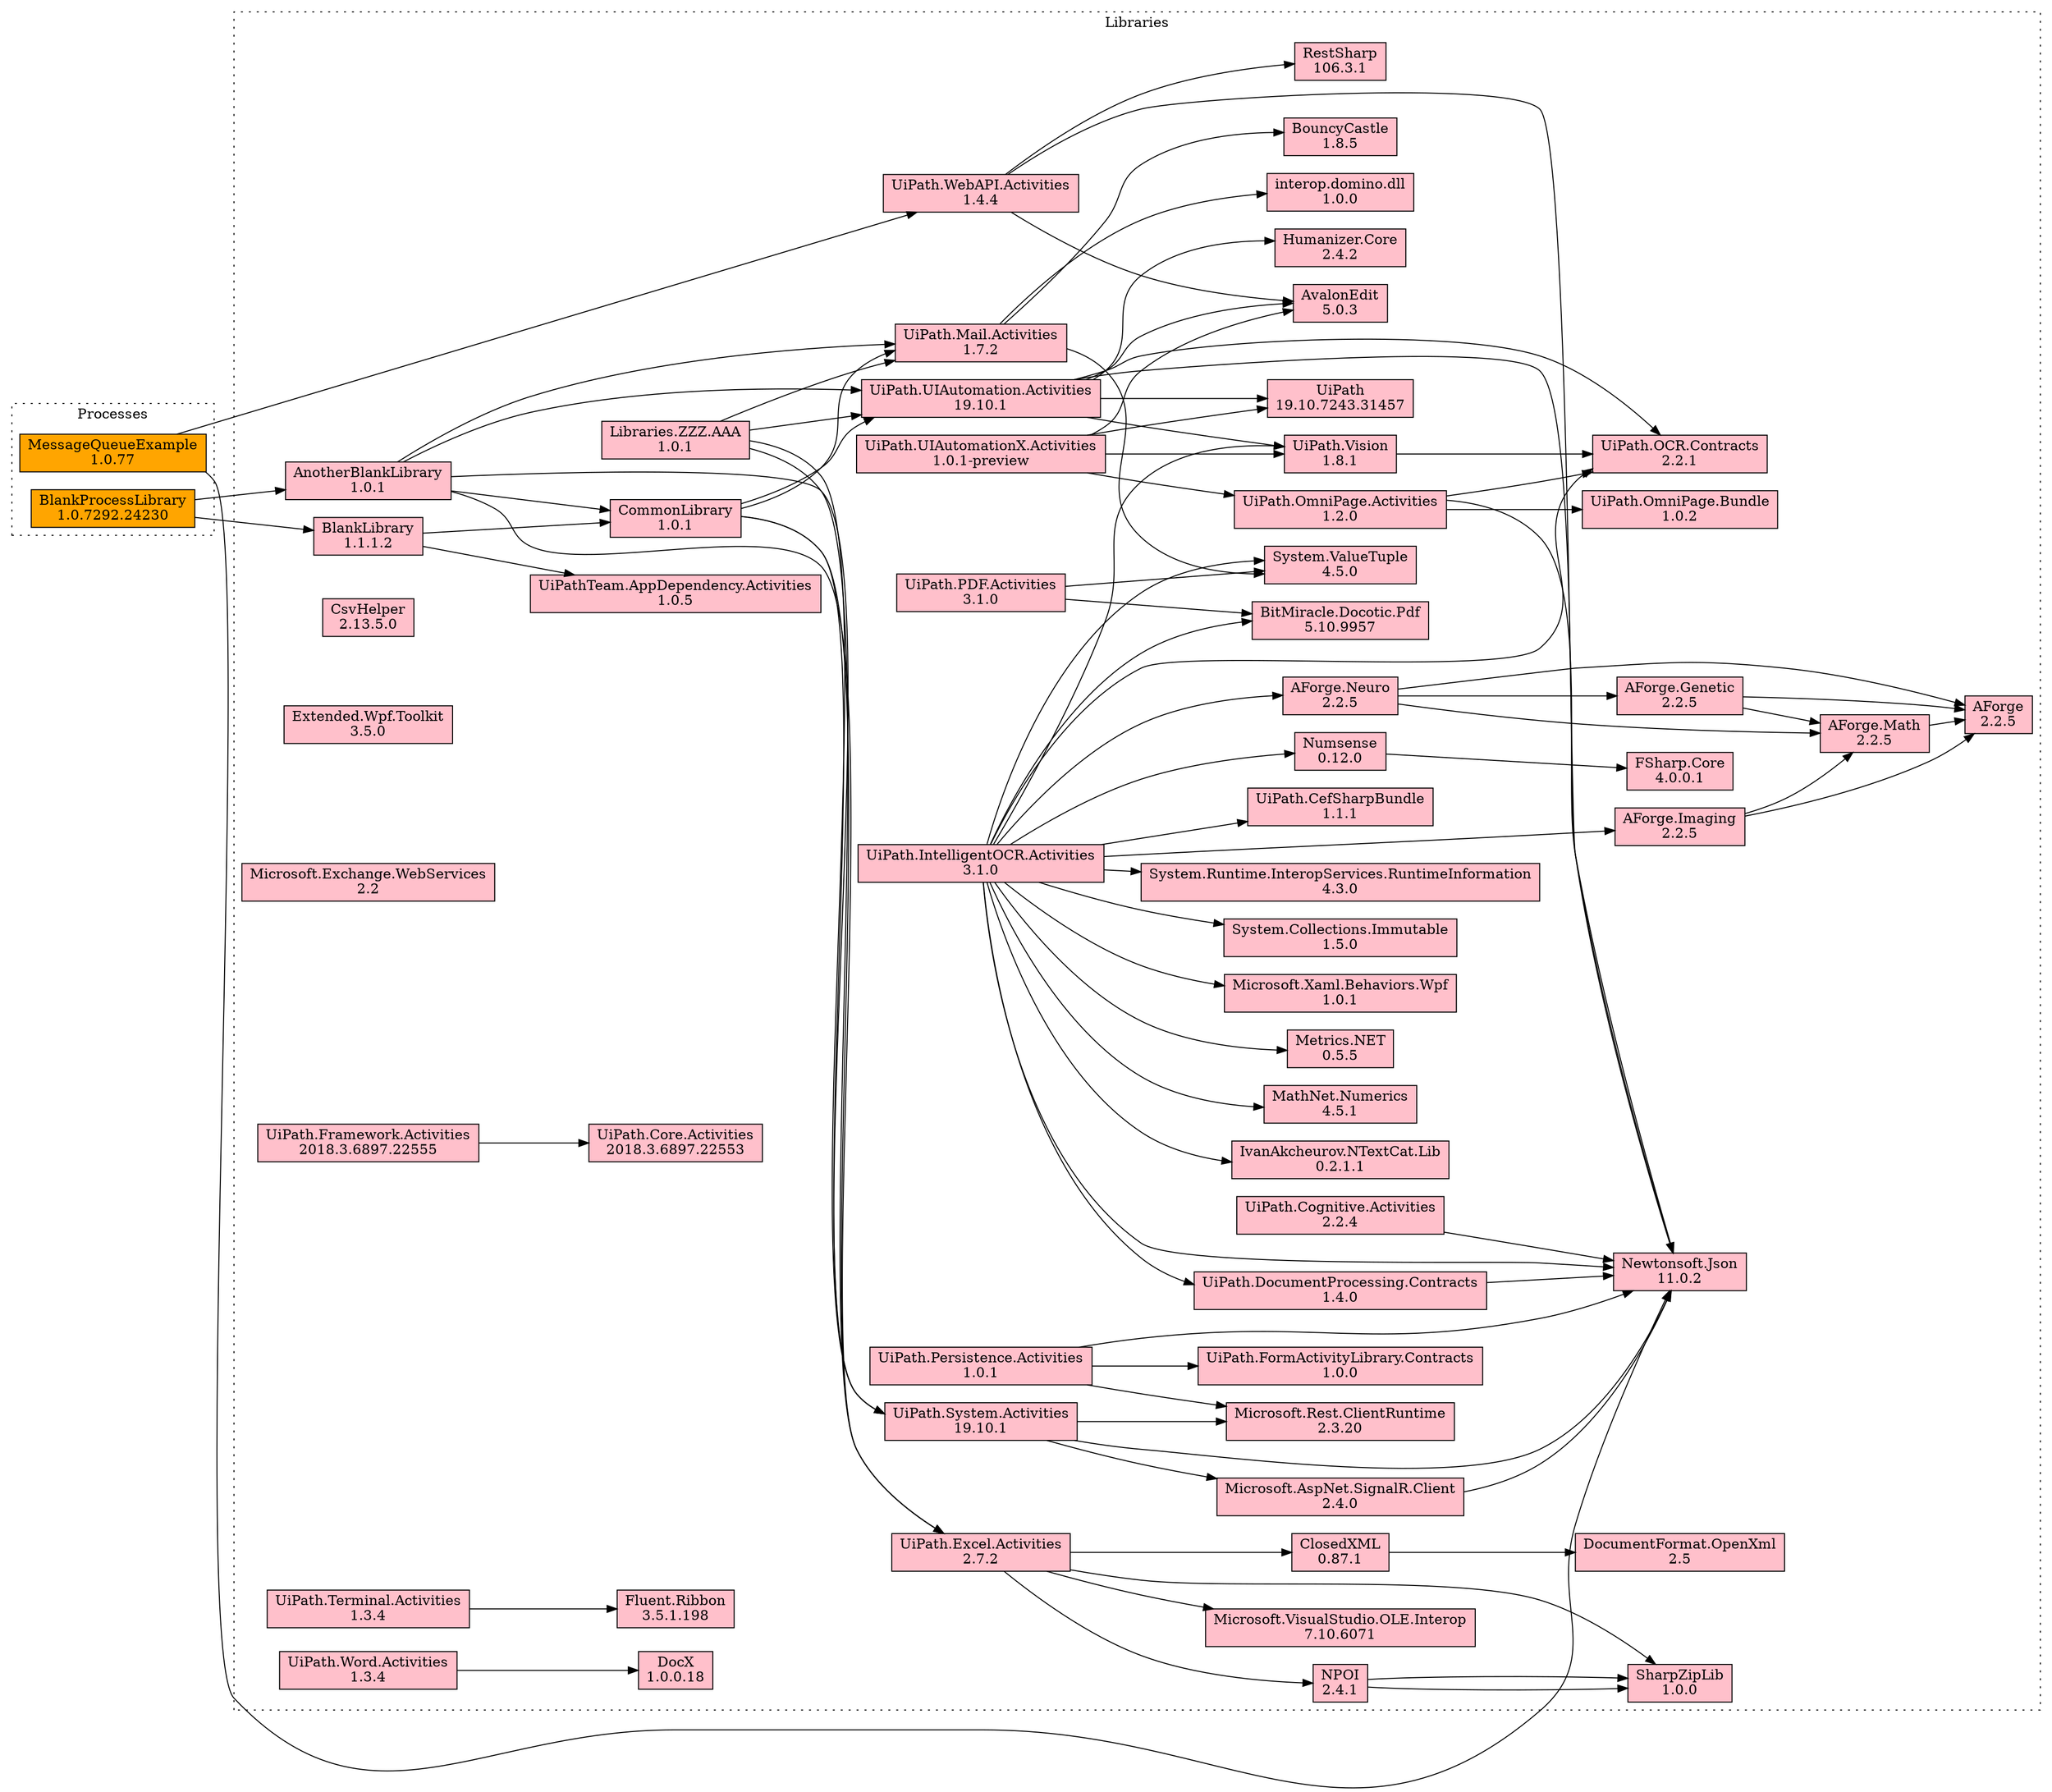 digraph {
rankdir = LR; node [shape="box",style=filled,fillcolor=pink]
subgraph cluster_0 {
label="Processes"; style="dotted";
node [fillcolor=orange,color=black,fontcolor=black];
"BlankProcessLibrary\n1.0.7292.24230";
"MessageQueueExample\n1.0.77";
}
subgraph cluster_1 {
label="Libraries"; style="dotted";
node [fillcolor=pink,color=black,fontcolor=black];
"AForge\n2.2.5";
"AForge.Genetic\n2.2.5";
"AForge.Imaging\n2.2.5";
"AForge.Math\n2.2.5";
"AForge.Neuro\n2.2.5";
"AnotherBlankLibrary\n1.0.1";
"AvalonEdit\n5.0.3";
"BitMiracle.Docotic.Pdf\n5.10.9957";
"BlankLibrary\n1.1.1.2";
"BouncyCastle\n1.8.5";
"ClosedXML\n0.87.1";
"CommonLibrary\n1.0.1";
"CsvHelper\n2.13.5.0";
"DocumentFormat.OpenXml\n2.5";
"DocX\n1.0.0.18";
"Extended.Wpf.Toolkit\n3.5.0";
"Fluent.Ribbon\n3.5.1.198";
"FSharp.Core\n4.0.0.1";
"Humanizer.Core\n2.4.2";
"interop.domino.dll\n1.0.0";
"IvanAkcheurov.NTextCat.Lib\n0.2.1.1";
"Libraries.ZZZ.AAA\n1.0.1";
"MathNet.Numerics\n4.5.1";
"Metrics.NET\n0.5.5";
"Microsoft.AspNet.SignalR.Client\n2.4.0";
"Microsoft.Exchange.WebServices\n2.2";
"Microsoft.Rest.ClientRuntime\n2.3.20";
"Microsoft.VisualStudio.OLE.Interop\n7.10.6071";
"Microsoft.Xaml.Behaviors.Wpf\n1.0.1";
"Newtonsoft.Json\n11.0.2";
"NPOI\n2.4.1";
"Numsense\n0.12.0";
"RestSharp\n106.3.1";
"SharpZipLib\n1.0.0";
"System.Collections.Immutable\n1.5.0";
"System.Runtime.InteropServices.RuntimeInformation\n4.3.0";
"System.ValueTuple\n4.5.0";
"UiPath\n19.10.7243.31457";
"UiPath.CefSharpBundle\n1.1.1";
"UiPath.Cognitive.Activities\n2.2.4";
"UiPath.Core.Activities\n2018.3.6897.22553";
"UiPath.DocumentProcessing.Contracts\n1.4.0";
"UiPath.Excel.Activities\n2.7.2";
"UiPath.FormActivityLibrary.Contracts\n1.0.0";
"UiPath.Framework.Activities\n2018.3.6897.22555";
"UiPath.IntelligentOCR.Activities\n3.1.0";
"UiPath.Mail.Activities\n1.7.2";
"UiPath.OCR.Contracts\n2.2.1";
"UiPath.OmniPage.Activities\n1.2.0";
"UiPath.OmniPage.Bundle\n1.0.2";
"UiPath.PDF.Activities\n3.1.0";
"UiPath.Persistence.Activities\n1.0.1";
"UiPath.System.Activities\n19.10.1";
"UiPath.Terminal.Activities\n1.3.4";
"UiPath.UIAutomation.Activities\n19.10.1";
"UiPath.UIAutomationX.Activities\n1.0.1-preview";
"UiPath.Vision\n1.8.1";
"UiPath.WebAPI.Activities\n1.4.4";
"UiPath.Word.Activities\n1.3.4";
"UiPathTeam.AppDependency.Activities\n1.0.5";
}
"BlankProcessLibrary\n1.0.7292.24230"->"AnotherBlankLibrary\n1.0.1";
"BlankProcessLibrary\n1.0.7292.24230"->"BlankLibrary\n1.1.1.2";
"MessageQueueExample\n1.0.77"->"Newtonsoft.Json\n11.0.2";
"MessageQueueExample\n1.0.77"->"UiPath.WebAPI.Activities\n1.4.4";
"AForge.Genetic\n2.2.5"->"AForge\n2.2.5";
"AForge.Genetic\n2.2.5"->"AForge.Math\n2.2.5";
"AForge.Imaging\n2.2.5"->"AForge\n2.2.5";
"AForge.Imaging\n2.2.5"->"AForge.Math\n2.2.5";
"AForge.Math\n2.2.5"->"AForge\n2.2.5";
"AForge.Neuro\n2.2.5"->"AForge\n2.2.5";
"AForge.Neuro\n2.2.5"->"AForge.Math\n2.2.5";
"AForge.Neuro\n2.2.5"->"AForge.Genetic\n2.2.5";
"AnotherBlankLibrary\n1.0.1"->"CommonLibrary\n1.0.1";
"AnotherBlankLibrary\n1.0.1"->"UiPath.Excel.Activities\n2.7.2";
"AnotherBlankLibrary\n1.0.1"->"UiPath.Mail.Activities\n1.7.2";
"AnotherBlankLibrary\n1.0.1"->"UiPath.System.Activities\n19.10.1";
"AnotherBlankLibrary\n1.0.1"->"UiPath.UIAutomation.Activities\n19.10.1";
"BlankLibrary\n1.1.1.2"->"CommonLibrary\n1.0.1";
"BlankLibrary\n1.1.1.2"->"UiPathTeam.AppDependency.Activities\n1.0.5";
"ClosedXML\n0.87.1"->"DocumentFormat.OpenXml\n2.5";
"CommonLibrary\n1.0.1"->"UiPath.Excel.Activities\n2.7.2";
"CommonLibrary\n1.0.1"->"UiPath.Mail.Activities\n1.7.2";
"CommonLibrary\n1.0.1"->"UiPath.System.Activities\n19.10.1";
"CommonLibrary\n1.0.1"->"UiPath.UIAutomation.Activities\n19.10.1";
"Libraries.ZZZ.AAA\n1.0.1"->"UiPath.Excel.Activities\n2.7.2";
"Libraries.ZZZ.AAA\n1.0.1"->"UiPath.Mail.Activities\n1.7.2";
"Libraries.ZZZ.AAA\n1.0.1"->"UiPath.System.Activities\n19.10.1";
"Libraries.ZZZ.AAA\n1.0.1"->"UiPath.UIAutomation.Activities\n19.10.1";
"Microsoft.AspNet.SignalR.Client\n2.4.0"->"Newtonsoft.Json\n11.0.2";
"NPOI\n2.4.1"->"SharpZipLib\n1.0.0";
"NPOI\n2.4.1"->"SharpZipLib\n1.0.0";
"Numsense\n0.12.0"->"FSharp.Core\n4.0.0.1";
"UiPath.Cognitive.Activities\n2.2.4"->"Newtonsoft.Json\n11.0.2";
"UiPath.DocumentProcessing.Contracts\n1.4.0"->"Newtonsoft.Json\n11.0.2";
"UiPath.Excel.Activities\n2.7.2"->"ClosedXML\n0.87.1";
"UiPath.Excel.Activities\n2.7.2"->"Microsoft.VisualStudio.OLE.Interop\n7.10.6071";
"UiPath.Excel.Activities\n2.7.2"->"NPOI\n2.4.1";
"UiPath.Excel.Activities\n2.7.2"->"SharpZipLib\n1.0.0";
"UiPath.Framework.Activities\n2018.3.6897.22555"->"UiPath.Core.Activities\n2018.3.6897.22553";
"UiPath.IntelligentOCR.Activities\n3.1.0"->"UiPath.Vision\n1.8.1";
"UiPath.IntelligentOCR.Activities\n3.1.0"->"UiPath.OCR.Contracts\n2.2.1";
"UiPath.IntelligentOCR.Activities\n3.1.0"->"UiPath.DocumentProcessing.Contracts\n1.4.0";
"UiPath.IntelligentOCR.Activities\n3.1.0"->"UiPath.CefSharpBundle\n1.1.1";
"UiPath.IntelligentOCR.Activities\n3.1.0"->"Microsoft.Xaml.Behaviors.Wpf\n1.0.1";
"UiPath.IntelligentOCR.Activities\n3.1.0"->"Newtonsoft.Json\n11.0.2";
"UiPath.IntelligentOCR.Activities\n3.1.0"->"System.Collections.Immutable\n1.5.0";
"UiPath.IntelligentOCR.Activities\n3.1.0"->"System.ValueTuple\n4.5.0";
"UiPath.IntelligentOCR.Activities\n3.1.0"->"Metrics.NET\n0.5.5";
"UiPath.IntelligentOCR.Activities\n3.1.0"->"BitMiracle.Docotic.Pdf\n5.10.9957";
"UiPath.IntelligentOCR.Activities\n3.1.0"->"IvanAkcheurov.NTextCat.Lib\n0.2.1.1";
"UiPath.IntelligentOCR.Activities\n3.1.0"->"AForge.Imaging\n2.2.5";
"UiPath.IntelligentOCR.Activities\n3.1.0"->"AForge.Neuro\n2.2.5";
"UiPath.IntelligentOCR.Activities\n3.1.0"->"MathNet.Numerics\n4.5.1";
"UiPath.IntelligentOCR.Activities\n3.1.0"->"Numsense\n0.12.0";
"UiPath.IntelligentOCR.Activities\n3.1.0"->"System.Runtime.InteropServices.RuntimeInformation\n4.3.0";
"UiPath.Mail.Activities\n1.7.2"->"System.ValueTuple\n4.5.0";
"UiPath.Mail.Activities\n1.7.2"->"BouncyCastle\n1.8.5";
"UiPath.Mail.Activities\n1.7.2"->"interop.domino.dll\n1.0.0";
"UiPath.OmniPage.Activities\n1.2.0"->"UiPath.OCR.Contracts\n2.2.1";
"UiPath.OmniPage.Activities\n1.2.0"->"UiPath.OmniPage.Bundle\n1.0.2";
"UiPath.OmniPage.Activities\n1.2.0"->"Newtonsoft.Json\n11.0.2";
"UiPath.PDF.Activities\n3.1.0"->"System.ValueTuple\n4.5.0";
"UiPath.PDF.Activities\n3.1.0"->"BitMiracle.Docotic.Pdf\n5.10.9957";
"UiPath.Persistence.Activities\n1.0.1"->"UiPath.FormActivityLibrary.Contracts\n1.0.0";
"UiPath.Persistence.Activities\n1.0.1"->"Microsoft.Rest.ClientRuntime\n2.3.20";
"UiPath.Persistence.Activities\n1.0.1"->"Newtonsoft.Json\n11.0.2";
"UiPath.System.Activities\n19.10.1"->"Microsoft.AspNet.SignalR.Client\n2.4.0";
"UiPath.System.Activities\n19.10.1"->"Microsoft.Rest.ClientRuntime\n2.3.20";
"UiPath.System.Activities\n19.10.1"->"Newtonsoft.Json\n11.0.2";
"UiPath.Terminal.Activities\n1.3.4"->"Fluent.Ribbon\n3.5.1.198";
"UiPath.UIAutomation.Activities\n19.10.1"->"UiPath\n19.10.7243.31457";
"UiPath.UIAutomation.Activities\n19.10.1"->"UiPath.Vision\n1.8.1";
"UiPath.UIAutomation.Activities\n19.10.1"->"UiPath.OCR.Contracts\n2.2.1";
"UiPath.UIAutomation.Activities\n19.10.1"->"AvalonEdit\n5.0.3";
"UiPath.UIAutomation.Activities\n19.10.1"->"Humanizer.Core\n2.4.2";
"UiPath.UIAutomation.Activities\n19.10.1"->"Newtonsoft.Json\n11.0.2";
"UiPath.UIAutomationX.Activities\n1.0.1-preview"->"UiPath\n19.10.7243.31457";
"UiPath.UIAutomationX.Activities\n1.0.1-preview"->"UiPath.Vision\n1.8.1";
"UiPath.UIAutomationX.Activities\n1.0.1-preview"->"UiPath.OmniPage.Activities\n1.2.0";
"UiPath.UIAutomationX.Activities\n1.0.1-preview"->"AvalonEdit\n5.0.3";
"UiPath.Vision\n1.8.1"->"UiPath.OCR.Contracts\n2.2.1";
"UiPath.WebAPI.Activities\n1.4.4"->"AvalonEdit\n5.0.3";
"UiPath.WebAPI.Activities\n1.4.4"->"Newtonsoft.Json\n11.0.2";
"UiPath.WebAPI.Activities\n1.4.4"->"RestSharp\n106.3.1";
"UiPath.Word.Activities\n1.3.4"->"DocX\n1.0.0.18";

}